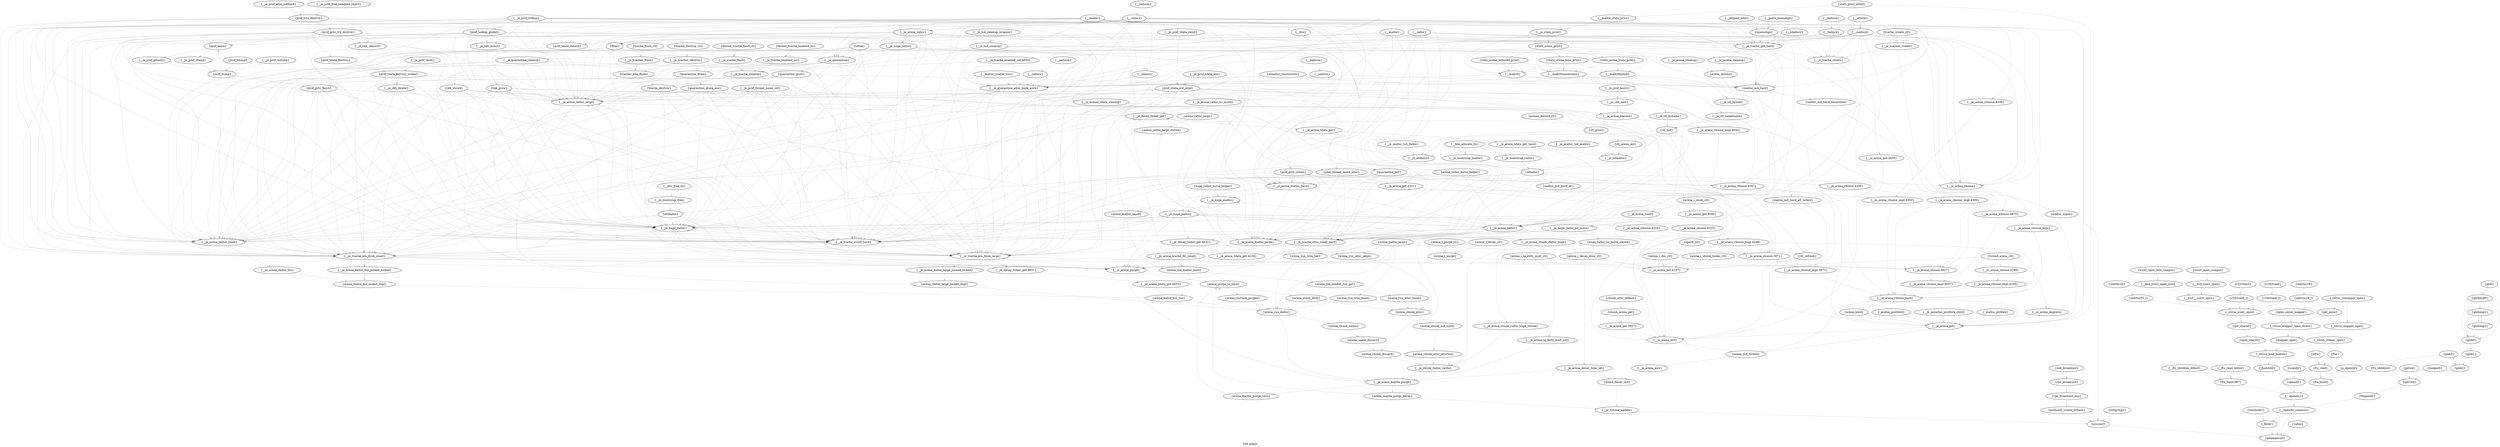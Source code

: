 digraph "Call graph" {
	label="Call graph";
	"Node0x807e65600" [label="{quarantine_drain}"];
	"Node0x807e65600" -> "Node0x807e656c0" [color="#00000033"];

	"Node0x807e4b7c0" [label="{ctl_arena_init}"];
	"Node0x807e4b7c0" -> "Node0x80733da20" [color="#00000033"];

	"Node0x807e3eee0" [label="{arena_decay_init}"];
	"Node0x807e3eee0" -> "Node0x807e3d860" [color="#00000033"];

	"Node0x807e43b80" [label="{chunk_arena_get}"];
	"Node0x807e43b80" -> "Node0x807e490c0" [color="#00000033"];

	"Node0x8056cae80" [label="{malloc_ncpus}"];
	"Node0x8056cae80" -> "Node0x80813d7e0" [color="#00000033"];

	"Node0x80733d660" [label="{__malloc_stats_print}"];
	"Node0x80733d660" -> "Node0x80733d9c0" [color="#00000033"];

	"Node0x80733f160" [label="{__free}"];
	"Node0x80733f160" -> "Node0x80733ed40" [color="#00000033"];
	"Node0x80733f160" -> "Node0x80733f040" [color="#00000033"];

	"Node0x807e65ea0" [label="{__je_arena_choose.4627}"];
	"Node0x807e65ea0" -> "Node0x807e660e0" [color="#00000033"];

	"Node0x80733e260" [label="{arena_bind}"];
	"Node0x80733e260" -> "Node0x80733d5a0" [color="#00000033"];

	"Node0x805620660" [label="{c32rtomb}"];
	"Node0x805620660" -> "Node0x805620540" [color="#00000033"];

	"Node0x803d2d600" [label="{fts_children}"];
	"Node0x803d2d600" -> "Node0x803d2d300" [color="#00000033"];

	"Node0x80814c240" [label="{__fts_children_44bsd}"];
	"Node0x80814c240" -> "Node0x80814c060" [color="#00000033"];

	"Node0x80733f0a0" [label="{__je_quarantine}"];
	"Node0x80733f0a0" -> "Node0x80733e6e0" [color="#00000033"];
	"Node0x80733f0a0" -> "Node0x80733e740" [color="#00000033"];
	"Node0x80733f0a0" -> "Node0x807e65660" [color="#00000033"];
	"Node0x80733f0a0" -> "Node0x807e65600" [color="#00000033"];
	"Node0x80733f0a0" -> "Node0x80733e5c0" [color="#00000033"];
	"Node0x80733f0a0" -> "Node0x80733e560" [color="#00000033"];
	"Node0x80733f0a0" -> "Node0x80733dd20" [color="#00000033"];
	"Node0x80733f0a0" -> "Node0x80733e680" [color="#00000033"];

	"Node0x807e4b100" [label="{__je_ckh_remove}"];
	"Node0x807e4b100" -> "Node0x807e4b1c0" [color="#00000033"];

	"Node0x808144100" [label="{__je_bootstrap_malloc}"];
	"Node0x808144100" -> "Node0x80733da80" [color="#00000033"];

	"Node0x80733f1c0" [label="{__mallocx}"];
	"Node0x80733f1c0" -> "Node0x80733ed40" [color="#00000033"];
	"Node0x80733f1c0" -> "Node0x80733f220" [color="#00000033"];
	"Node0x80733f1c0" -> "Node0x8056ca5e0" [color="#00000033"];
	"Node0x80733f1c0" -> "Node0x80733dd20" [color="#00000033"];
	"Node0x80733f1c0" -> "Node0x80733dd80" [color="#00000033"];
	"Node0x80733f1c0" -> "Node0x80733dc00" [color="#00000033"];
	"Node0x80733f1c0" -> "Node0x8056ca580" [color="#00000033"];
	"Node0x80733f1c0" -> "Node0x80733dde0" [color="#00000033"];
	"Node0x80733f1c0" -> "Node0x80733dba0" [color="#00000033"];
	"Node0x80733f1c0" -> "Node0x80733d5a0" [color="#00000033"];
	"Node0x80733f1c0" -> "Node0x80733eec0" [color="#00000033"];

	"Node0x80733da20" [label="{__je_a0malloc}"];
	"Node0x80733da20" -> "Node0x80733da80" [color="#00000033"];

	"Node0x8044cc540" [label="{__bsd___iconv_open}"];
	"Node0x8044cc540" -> "Node0x8044c3960" [color="#00000033"];

	"Node0x807e41480" [label="{arena_dalloc_bin_run}"];
	"Node0x807e41480" -> "Node0x807e3e100" [color="#00000033"];

	"Node0x807e41c60" [label="{__je_huge_malloc}"];
	"Node0x807e41c60" -> "Node0x807e41de0" [color="#00000033"];

	"Node0x807e41000" [label="{__je_arena_purge}"];
	"Node0x807e41000" -> "Node0x807e3d7a0" [color="#00000033"];
	"Node0x807e41000" -> "Node0x807e3d680" [color="#00000033"];

	"Node0x8044c0aa0" [label="{_citrus_mapper_open}"];
	"Node0x8044c0aa0" -> "Node0x8044c4740" [color="#00000033"];

	"Node0x807e3d7a0" [label="{arena_purge_to_limit}"];
	"Node0x807e3d7a0" -> "Node0x807e3daa0" [color="#00000033"];
	"Node0x807e3d7a0" -> "Node0x807e3d9e0" [color="#00000033"];

	"Node0x807e412a0" [label="{__je_decay_ticker_get}"];
	"Node0x807e412a0" -> "Node0x807e41540" [color="#00000033"];

	"Node0x807e5fb00" [label="{__je_prof_lookup}"];
	"Node0x807e5fb00" -> "Node0x807e5e060" [color="#00000033"];
	"Node0x807e5fb00" -> "Node0x80733e560" [color="#00000033"];
	"Node0x807e5fb00" -> "Node0x80733dc00" [color="#00000033"];
	"Node0x807e5fb00" -> "Node0x80733dd20" [color="#00000033"];
	"Node0x807e5fb00" -> "Node0x807e4aec0" [color="#00000033"];
	"Node0x807e5fb00" -> "Node0x80733dd80" [color="#00000033"];
	"Node0x807e5fb00" -> "Node0x807e5fbc0" [color="#00000033"];
	"Node0x807e5fb00" -> "Node0x80733e740" [color="#00000033"];
	"Node0x807e5fb00" -> "Node0x807e5fc20" [color="#00000033"];
	"Node0x807e5fb00" -> "Node0x807e5fb60" [color="#00000033"];
	"Node0x807e5fb00" -> "Node0x80733e5c0" [color="#00000033"];
	"Node0x807e5fb00" -> "Node0x80733e680" [color="#00000033"];
	"Node0x807e5fb00" -> "Node0x80733dde0" [color="#00000033"];
	"Node0x807e5fb00" -> "Node0x80733e6e0" [color="#00000033"];

	"Node0x80733f700" [label="{__mallctlbymib}"];
	"Node0x80733f700" -> "Node0x80733f760" [color="#00000033"];
	"Node0x80733f700" -> "Node0x8056ca580" [color="#00000033"];
	"Node0x80733f700" -> "Node0x8056ca5e0" [color="#00000033"];

	"Node0x808142000" [label="{rewinddir}"];
	"Node0x808142000" -> "Node0x80813e200" [color="#00000033"];

	"Node0x807e60e20" [label="{__je_prof_boot2}"];
	"Node0x807e60e20" -> "Node0x807e4a800" [color="#00000033"];

	"Node0x8056ca520" [label="{jemalloc_constructor}"];
	"Node0x8056ca520" -> "Node0x8056ca580" [color="#00000033"];
	"Node0x8056ca520" -> "Node0x8056ca5e0" [color="#00000033"];

	"Node0x807348f40" [label="{globexp1}"];
	"Node0x807348f40" -> "Node0x807348e80" [color="#00000033"];
	"Node0x807348f40" -> "Node0x80813d6c0" [color="#00000033"];

	"Node0x807e3df20" [label="{arena_chunk_alloc}"];
	"Node0x807e3df20" -> "Node0x807e3e7c0" [color="#00000033"];

	"Node0x8044ccd80" [label="{iconv_open_into_compat}"];
	"Node0x8044ccd80" -> "Node0x8044cc660" [color="#00000033"];

	"Node0x80813d0c0" [label="{glob1}"];
	"Node0x80813d0c0" -> "Node0x80813d1e0" [color="#00000033"];

	"Node0x805620480" [label="{c16rtomb}"];
	"Node0x805620480" -> "Node0x805620360" [color="#00000033"];

	"Node0x80813dd20" [label="{nftw}"];
	"Node0x80813dd20" -> "Node0x803d2d240" [color="#00000033"];

	"Node0x8044c3d20" [label="{_citrus_load_module}"];
	"Node0x8044c3d20" -> "Node0x8044c4fe0" [color="#00000033"];

	"Node0x803d2d300" [label="{fts_build}"];
	"Node0x803d2d300" -> "Node0x803d2d3c0" [color="#00000033"];

	"Node0x807e53c20" [label="{arena_i_dss_ctl}"];
	"Node0x807e53c20" -> "Node0x807e53bc0" [color="#00000033"];

	"Node0x807e5e060" [label="{prof_gctx_try_destroy}"];
	"Node0x807e5e060" -> "Node0x80733e6e0" [color="#00000033"];
	"Node0x807e5e060" -> "Node0x80733e740" [color="#00000033"];
	"Node0x807e5e060" -> "Node0x80733e560" [color="#00000033"];
	"Node0x807e5e060" -> "Node0x80733e680" [color="#00000033"];
	"Node0x807e5e060" -> "Node0x80733dd20" [color="#00000033"];
	"Node0x807e5e060" -> "Node0x807e5e540" [color="#00000033"];
	"Node0x807e5e060" -> "Node0x80733e5c0" [color="#00000033"];
	"Node0x807e5e060" -> "Node0x807e4b100" [color="#00000033"];

	"Node0x80733e560" [label="{__je_tcache_bin_flush_small}"];
	"Node0x80733e560" -> "Node0x807e66020" [color="#00000033"];
	"Node0x80733e560" -> "Node0x807e41fc0" [color="#00000033"];
	"Node0x80733e560" -> "Node0x807e41000" [color="#00000033"];
	"Node0x80733e560" -> "Node0x807e65ea0" [color="#00000033"];

	"Node0x808144040" [label="{__libc_allocate_tls}"];
	"Node0x808144040" -> "Node0x808144100" [color="#00000033"];
	"Node0x808144040" -> "Node0x8081440a0" [color="#00000033"];

	"Node0x807e65c60" [label="{stats_arena_print}"];
	"Node0x807e65c60" -> "Node0x807e65de0" [color="#00000033"];
	"Node0x807e65c60" -> "Node0x807e65d20" [color="#00000033"];
	"Node0x807e65c60" -> "Node0x80733f700" [color="#00000033"];
	"Node0x807e65c60" -> "Node0x80733f640" [color="#00000033"];
	"Node0x807e65c60" -> "Node0x80733f580" [color="#00000033"];
	"Node0x807e65c60" -> "Node0x807e65d80" [color="#00000033"];

	"Node0x80813d6c0" [label="{globexp2}"];
	"Node0x80813d6c0" -> "Node0x807348e80" [color="#00000033"];
	"Node0x80813d6c0" -> "Node0x807348f40" [color="#00000033"];

	"Node0x80733e8c0" [label="{__je_arena_tdata_get_hard}"];
	"Node0x80733e8c0" -> "Node0x80733e3e0" [color="#00000033"];
	"Node0x80733e8c0" -> "Node0x80733da20" [color="#00000033"];

	"Node0x80733f7c0" [label="{__malloc_usable_size}"];
	"Node0x80733f7c0" -> "Node0x8056ca5e0" [color="#00000033"];

	"Node0x807e3d860" [label="{__je_nstime_update}"];
	"Node0x807e3d860" -> "Node0x80813d7e0" [color="#00000033"];

	"Node0x807e66ec0" [label="{__je_tsd_cleanup_wrapper}"];
	"Node0x807e66ec0" -> "Node0x807e66da0" [color="#00000033"];

	"Node0x807e4aec0" [label="{__je_ckh_insert}"];
	"Node0x807e4aec0" -> "Node0x807e4af80" [color="#00000033"];

	"Node0x80733dde0" [label="{__je_arena_malloc_hard}"];
	"Node0x80733dde0" -> "Node0x807e41ba0" [color="#00000033"];
	"Node0x80733dde0" -> "Node0x80733dd80" [color="#00000033"];
	"Node0x80733dde0" -> "Node0x807e41c60" [color="#00000033"];
	"Node0x80733dde0" -> "Node0x807e41c00" [color="#00000033"];

	"Node0x807e4ba00" [label="{epoch_ctl}"];
	"Node0x807e4ba00" -> "Node0x807e4b820" [color="#00000033"];

	"Node0x807e65540" [label="{__je_arena_choose_impl.4399}"];
	"Node0x807e65540" -> "Node0x80733e1a0" [color="#00000033"];

	"Node0x807e3d740" [label="{arena_maybe_purge_decay}"];
	"Node0x807e3d740" -> "Node0x807e3d860" [color="#00000033"];
	"Node0x807e3d740" -> "Node0x807e3d7a0" [color="#00000033"];

	"Node0x807e5e540" [label="{prof_leave}"];
	"Node0x807e5e540" -> "Node0x807e5e960" [color="#00000033"];
	"Node0x807e5e540" -> "Node0x807e5e900" [color="#00000033"];

	"Node0x80813d1e0" [label="{glob2}"];
	"Node0x80813d1e0" -> "Node0x80813d3c0" [color="#00000033"];

	"Node0x807e3e9a0" [label="{arena_chunk_alloc_internal}"];
	"Node0x807e3e9a0" -> "Node0x807e3d1a0" [color="#00000033"];

	"Node0x807e53d40" [label="{arena_i_chunk_hooks_ctl}"];
	"Node0x807e53d40" -> "Node0x807e53bc0" [color="#00000033"];

	"Node0x80733f460" [label="{__sdallocx}"];
	"Node0x80733f460" -> "Node0x80733ed40" [color="#00000033"];
	"Node0x80733f460" -> "Node0x80733f4c0" [color="#00000033"];
	"Node0x80733f460" -> "Node0x80733f220" [color="#00000033"];
	"Node0x80733f460" -> "Node0x80733dba0" [color="#00000033"];

	"Node0x807e3e580" [label="{arena_spare_discard}"];
	"Node0x807e3e580" -> "Node0x807e3e640" [color="#00000033"];

	"Node0x805697580" [label="{authunix_create_default}"];
	"Node0x805697580" -> "Node0x80813d7e0" [color="#00000033"];

	"Node0x807348d60" [label="{glob}"];
	"Node0x807348d60" -> "Node0x807348e80" [color="#00000033"];
	"Node0x807348d60" -> "Node0x807348e20" [color="#00000033"];

	"Node0x808142060" [label="{scandir}"];
	"Node0x808142060" -> "Node0x80813d600" [color="#00000033"];

	"Node0x80733e440" [label="{a0idalloc}"];
	"Node0x80733e440" -> "Node0x80733e740" [color="#00000033"];
	"Node0x80733e440" -> "Node0x80733e6e0" [color="#00000033"];
	"Node0x80733e440" -> "Node0x80733e5c0" [color="#00000033"];
	"Node0x80733e440" -> "Node0x80733e560" [color="#00000033"];
	"Node0x80733e440" -> "Node0x80733e680" [color="#00000033"];
	"Node0x80733e440" -> "Node0x80733dd20" [color="#00000033"];

	"Node0x807e668c0" [label="{tcache_destroy}"];
	"Node0x807e668c0" -> "Node0x80733e6e0" [color="#00000033"];
	"Node0x807e668c0" -> "Node0x80733e740" [color="#00000033"];
	"Node0x807e668c0" -> "Node0x80733e5c0" [color="#00000033"];
	"Node0x807e668c0" -> "Node0x80733e560" [color="#00000033"];
	"Node0x807e668c0" -> "Node0x80733e680" [color="#00000033"];
	"Node0x807e668c0" -> "Node0x80733dd20" [color="#00000033"];
	"Node0x807e668c0" -> "Node0x807e65ea0" [color="#00000033"];

	"Node0x807e53b60" [label="{arena_i_reset_ctl}"];
	"Node0x807e53b60" -> "Node0x807e53bc0" [color="#00000033"];
	"Node0x807e53b60" -> "Node0x807e41060" [color="#00000033"];

	"Node0x80733eaa0" [label="{__je_iarena_cleanup}"];
	"Node0x80733eaa0" -> "Node0x80733eb00" [color="#00000033"];

	"Node0x803d2d780" [label="{ftw}"];
	"Node0x803d2d780" -> "Node0x803d2d240" [color="#00000033"];

	"Node0x807e53ec0" [label="{__je_tcaches_create}"];
	"Node0x807e53ec0" -> "Node0x80733f220" [color="#00000033"];
	"Node0x807e53ec0" -> "Node0x807e66b00" [color="#00000033"];

	"Node0x8044c3960" [label="{_citrus_iconv_open}"];
	"Node0x8044c3960" -> "Node0x8044c3a80" [color="#00000033"];

	"Node0x80733e680" [label="{__je_tcache_bin_flush_large}"];
	"Node0x80733e680" -> "Node0x807e66020" [color="#00000033"];
	"Node0x80733e680" -> "Node0x807e422c0" [color="#00000033"];
	"Node0x80733e680" -> "Node0x807e41000" [color="#00000033"];
	"Node0x80733e680" -> "Node0x807e65ea0" [color="#00000033"];

	"Node0x807e3e7c0" [label="{arena_chunk_init_hard}"];
	"Node0x807e3e7c0" -> "Node0x807e3e9a0" [color="#00000033"];

	"Node0x807e42020" [label="{arena_dalloc_bin_locked_impl}"];
	"Node0x807e42020" -> "Node0x807e41480" [color="#00000033"];

	"Node0x80733ece0" [label="{__malloc}"];
	"Node0x80733ece0" -> "Node0x80733ed40" [color="#00000033"];
	"Node0x80733ece0" -> "Node0x8056ca5e0" [color="#00000033"];
	"Node0x80733ece0" -> "Node0x80733dd20" [color="#00000033"];
	"Node0x80733ece0" -> "Node0x80733dd80" [color="#00000033"];
	"Node0x80733ece0" -> "Node0x80733dc00" [color="#00000033"];
	"Node0x80733ece0" -> "Node0x8056ca580" [color="#00000033"];
	"Node0x80733ece0" -> "Node0x80733dde0" [color="#00000033"];
	"Node0x80733ece0" -> "Node0x80733dba0" [color="#00000033"];

	"Node0x807e66500" [label="{__je_tcache_enabled_set.4650}"];
	"Node0x807e66500" -> "Node0x807e58540" [color="#00000033"];

	"Node0x80814c060" [label="{fts_build.667}"];
	"Node0x80814c060" -> "Node0x803d2d3c0" [color="#00000033"];

	"Node0x807e41cc0" [label="{__je_arena_choose_impl.3872}"];
	"Node0x807e41cc0" -> "Node0x80733e1a0" [color="#00000033"];

	"Node0x80733d780" [label="{__je_arena_new}"];
	"Node0x80733d780" -> "Node0x807e3eee0" [color="#00000033"];

	"Node0x807e3d680" [label="{__je_arena_maybe_purge}"];
	"Node0x807e3d680" -> "Node0x807e3d6e0" [color="#00000033"];
	"Node0x807e3d680" -> "Node0x807e3d740" [color="#00000033"];

	"Node0x803d2d240" [label="{fts_read}"];
	"Node0x803d2d240" -> "Node0x803d2d300" [color="#00000033"];

	"Node0x80733f640" [label="{__mallctlnametomib}"];
	"Node0x80733f640" -> "Node0x80733f6a0" [color="#00000033"];
	"Node0x80733f640" -> "Node0x8056ca580" [color="#00000033"];
	"Node0x80733f640" -> "Node0x8056ca5e0" [color="#00000033"];

	"Node0x807e41c00" [label="{arena_malloc_small}"];
	"Node0x807e41c00" -> "Node0x807e41000" [color="#00000033"];
	"Node0x807e41c00" -> "Node0x807e412a0" [color="#00000033"];
	"Node0x807e41c00" -> "Node0x807e41240" [color="#00000033"];

	"Node0x807e41180" [label="{__je_arena_tcache_fill_small}"];
	"Node0x807e41180" -> "Node0x807e41000" [color="#00000033"];
	"Node0x807e41180" -> "Node0x807e412a0" [color="#00000033"];
	"Node0x807e41180" -> "Node0x807e41240" [color="#00000033"];

	"Node0x8056ca5e0" [label="{__je_quarantine_alloc_hook_work}"];
	"Node0x8056ca5e0" -> "Node0x80733e680" [color="#00000033"];
	"Node0x8056ca5e0" -> "Node0x80733e6e0" [color="#00000033"];
	"Node0x8056ca5e0" -> "Node0x80733e5c0" [color="#00000033"];
	"Node0x8056ca5e0" -> "Node0x80733e560" [color="#00000033"];
	"Node0x8056ca5e0" -> "Node0x80733e740" [color="#00000033"];
	"Node0x8056ca5e0" -> "Node0x807e60fa0" [color="#00000033"];
	"Node0x8056ca5e0" -> "Node0x80733dd20" [color="#00000033"];

	"Node0x808143f80" [label="{__libc_free_tls}"];
	"Node0x808143f80" -> "Node0x808143fe0" [color="#00000033"];

	"Node0x807e53e60" [label="{tcache_create_ctl}"];
	"Node0x807e53e60" -> "Node0x807e53ec0" [color="#00000033"];

	"Node0x807e58540" [label="{__je_tcache_cleanup}"];
	"Node0x807e58540" -> "Node0x807e668c0" [color="#00000033"];

	"Node0x80733dd80" [label="{__je_arena_malloc_large}"];
	"Node0x80733dd80" -> "Node0x807e41000" [color="#00000033"];
	"Node0x80733dd80" -> "Node0x807e412a0" [color="#00000033"];
	"Node0x80733dd80" -> "Node0x807e41ae0" [color="#00000033"];

	"Node0x807e60a00" [label="{__je_prof_thread_name_set}"];
	"Node0x807e60a00" -> "Node0x80733e6e0" [color="#00000033"];
	"Node0x807e60a00" -> "Node0x80733e740" [color="#00000033"];
	"Node0x807e60a00" -> "Node0x80733e5c0" [color="#00000033"];
	"Node0x807e60a00" -> "Node0x80733e560" [color="#00000033"];
	"Node0x807e60a00" -> "Node0x80733e680" [color="#00000033"];
	"Node0x807e60a00" -> "Node0x80733dd20" [color="#00000033"];
	"Node0x807e60a00" -> "Node0x807e60640" [color="#00000033"];

	"Node0x807e53620" [label="{arenas_extend_ctl}"];
	"Node0x807e53620" -> "Node0x807e53680" [color="#00000033"];

	"Node0x80733f400" [label="{__dallocx}"];
	"Node0x80733f400" -> "Node0x80733ed40" [color="#00000033"];
	"Node0x80733f400" -> "Node0x80733f040" [color="#00000033"];
	"Node0x80733f400" -> "Node0x80733f220" [color="#00000033"];
	"Node0x80733f400" -> "Node0x80733dba0" [color="#00000033"];

	"Node0x80813d480" [label="{g_opendir}"];
	"Node0x80813d480" -> "Node0x80813d600" [color="#00000033"];

	"Node0x807e5e960" [label="{__je_prof_gdump}"];
	"Node0x807e5e960" -> "Node0x807e5ea20" [color="#00000033"];

	"Node0x805620360" [label="{c16rtomb_l}"];
	"Node0x805620360" -> "Node0x8044c3960" [color="#00000033"];

	"Node0x80733f3a0" [label="{__sallocx}"];
	"Node0x80733f3a0" -> "Node0x8056ca5e0" [color="#00000033"];

	"Node0x807e3e640" [label="{arena_chunk_discard}"];
	"Node0x807e3e640" -> "Node0x807e3d1a0" [color="#00000033"];

	"Node0x8044c3c00" [label="{open_shared}"];
	"Node0x8044c3c00" -> "Node0x8044c3d20" [color="#00000033"];

	"Node0x807e5ad60" [label="{prof_tctx_destroy}"];
	"Node0x807e5ad60" -> "Node0x807e5e060" [color="#00000033"];
	"Node0x807e5ad60" -> "Node0x80733e560" [color="#00000033"];
	"Node0x807e5ad60" -> "Node0x80733dd20" [color="#00000033"];
	"Node0x807e5ad60" -> "Node0x80733e6e0" [color="#00000033"];
	"Node0x807e5ad60" -> "Node0x80733e740" [color="#00000033"];
	"Node0x807e5ad60" -> "Node0x807e5e120" [color="#00000033"];
	"Node0x807e5ad60" -> "Node0x80733e5c0" [color="#00000033"];
	"Node0x807e5ad60" -> "Node0x80733e680" [color="#00000033"];
	"Node0x807e5ad60" -> "Node0x807e4b100" [color="#00000033"];

	"Node0x80733eb60" [label="{__je_arena_cleanup}"];
	"Node0x80733eb60" -> "Node0x80733eb00" [color="#00000033"];

	"Node0x807e5fda0" [label="{__je_arena_choose_impl.4350}"];
	"Node0x807e5fda0" -> "Node0x80733e1a0" [color="#00000033"];

	"Node0x807e41ea0" [label="{arena_run_trim_tail}"];
	"Node0x807e41ea0" -> "Node0x807e3e100" [color="#00000033"];

	"Node0x80733f940" [label="{__dallocm}"];
	"Node0x80733f940" -> "Node0x80733f400" [color="#00000033"];

	"Node0x80813d780" [label="{initgroups}"];
	"Node0x80813d780" -> "Node0x80813d7e0" [color="#00000033"];

	"Node0x808143fe0" [label="{__je_bootstrap_free}"];
	"Node0x808143fe0" -> "Node0x80733e440" [color="#00000033"];

	"Node0x807e66c20" [label="{__je_malloc_tsd_dalloc}"];
	"Node0x807e66c20" -> "Node0x80733e3e0" [color="#00000033"];

	"Node0x80733f580" [label="{__mallctl}"];
	"Node0x80733f580" -> "Node0x80733f5e0" [color="#00000033"];
	"Node0x80733f580" -> "Node0x8056ca580" [color="#00000033"];
	"Node0x80733f580" -> "Node0x8056ca5e0" [color="#00000033"];

	"Node0x80733ee60" [label="{imemalign}"];
	"Node0x80733ee60" -> "Node0x80733ed40" [color="#00000033"];
	"Node0x80733ee60" -> "Node0x8056ca580" [color="#00000033"];
	"Node0x80733ee60" -> "Node0x8056ca5e0" [color="#00000033"];
	"Node0x80733ee60" -> "Node0x80733eec0" [color="#00000033"];

	"Node0x807e584e0" [label="{__je_tcache_flush}"];
	"Node0x807e584e0" -> "Node0x807e58540" [color="#00000033"];

	"Node0x807e59740" [label="{__je_arena_choose.4223}"];
	"Node0x807e59740" -> "Node0x807e59b60" [color="#00000033"];

	"Node0x807e4b820" [label="{ctl_refresh}"];
	"Node0x807e4b820" -> "Node0x807e53bc0" [color="#00000033"];

	"Node0x80733dba0" [label="{__je_arena_choose}"];
	"Node0x80733dba0" -> "Node0x80733e080" [color="#00000033"];

	"Node0x80733e6e0" [label="{__je_arena_dalloc_large}"];
	"Node0x80733e6e0" -> "Node0x807e42320" [color="#00000033"];
	"Node0x80733e6e0" -> "Node0x807e41000" [color="#00000033"];
	"Node0x80733e6e0" -> "Node0x807e412a0" [color="#00000033"];

	"Node0x807e41060" [label="{__je_arena_reset}"];
	"Node0x807e41060" -> "Node0x80733e740" [color="#00000033"];
	"Node0x807e41060" -> "Node0x807e3e640" [color="#00000033"];

	"Node0x807e53c80" [label="{arena_i_lg_dirty_mult_ctl}"];
	"Node0x807e53c80" -> "Node0x807e53bc0" [color="#00000033"];
	"Node0x807e53c80" -> "Node0x807e3d5c0" [color="#00000033"];

	"Node0x80733f100" [label="{__je_arena_ralloc}"];
	"Node0x80733f100" -> "Node0x80733e6e0" [color="#00000033"];
	"Node0x80733f100" -> "Node0x80733e740" [color="#00000033"];
	"Node0x80733f100" -> "Node0x80733f340" [color="#00000033"];
	"Node0x80733f100" -> "Node0x80733f0a0" [color="#00000033"];
	"Node0x80733f100" -> "Node0x80733dd20" [color="#00000033"];
	"Node0x80733f100" -> "Node0x80733e5c0" [color="#00000033"];
	"Node0x80733f100" -> "Node0x807e425c0" [color="#00000033"];
	"Node0x80733f100" -> "Node0x807e42560" [color="#00000033"];
	"Node0x80733f100" -> "Node0x80733e680" [color="#00000033"];
	"Node0x80733f100" -> "Node0x80733e560" [color="#00000033"];

	"Node0x807e660e0" [label="{__je_arena_choose_impl.4637}"];
	"Node0x807e660e0" -> "Node0x80733e1a0" [color="#00000033"];

	"Node0x807e42260" [label="{__je_arena_dalloc_bin}"];
	"Node0x807e42260" -> "Node0x807e42020" [color="#00000033"];

	"Node0x80813d7e0" [label="{sysconf}"];
	"Node0x80813d7e0" -> "Node0x807346600" [color="#00000033"];

	"Node0x8044ccd20" [label="{iconv_open_compat}"];
	"Node0x8044ccd20" -> "Node0x8044cc4e0" [color="#00000033"];

	"Node0x80733e080" [label="{__je_arena_choose_impl}"];
	"Node0x80733e080" -> "Node0x80733e1a0" [color="#00000033"];

	"Node0x807e53b00" [label="{arena_i_decay_ctl}"];
	"Node0x807e53b00" -> "Node0x807e53aa0" [color="#00000033"];

	"Node0x807e66da0" [label="{__je_tsd_cleanup}"];
	"Node0x807e66da0" -> "Node0x80733eb60" [color="#00000033"];
	"Node0x807e66da0" -> "Node0x80733ebc0" [color="#00000033"];
	"Node0x807e66da0" -> "Node0x807e65720" [color="#00000033"];
	"Node0x807e66da0" -> "Node0x807e58540" [color="#00000033"];
	"Node0x807e66da0" -> "Node0x80733eaa0" [color="#00000033"];

	"Node0x80733da80" [label="{a0ialloc}"];
	"Node0x80733da80" -> "Node0x80733dae0" [color="#00000033"];
	"Node0x80733da80" -> "Node0x80733dde0" [color="#00000033"];
	"Node0x80733da80" -> "Node0x80733dd20" [color="#00000033"];
	"Node0x80733da80" -> "Node0x80733dc00" [color="#00000033"];
	"Node0x80733da80" -> "Node0x80733d5a0" [color="#00000033"];
	"Node0x80733da80" -> "Node0x80733dba0" [color="#00000033"];
	"Node0x80733da80" -> "Node0x80733dd80" [color="#00000033"];

	"Node0x807e422c0" [label="{__je_arena_dalloc_large_junked_locked}"];
	"Node0x807e422c0" -> "Node0x807e42320" [color="#00000033"];

	"Node0x80733f8e0" [label="{__sallocm}"];
	"Node0x80733f8e0" -> "Node0x80733f3a0" [color="#00000033"];

	"Node0x807e656c0" [label="{quarantine_drain_one}"];
	"Node0x807e656c0" -> "Node0x80733e6e0" [color="#00000033"];
	"Node0x807e656c0" -> "Node0x80733e740" [color="#00000033"];
	"Node0x807e656c0" -> "Node0x80733e5c0" [color="#00000033"];
	"Node0x807e656c0" -> "Node0x80733e560" [color="#00000033"];
	"Node0x807e656c0" -> "Node0x80733dd20" [color="#00000033"];
	"Node0x807e656c0" -> "Node0x80733e680" [color="#00000033"];

	"Node0x807e490c0" [label="{__je_arena_get.3957}"];
	"Node0x807e490c0" -> "Node0x8056cae20" [color="#00000033"];

	"Node0x8056cae20" [label="{__je_arena_init}"];
	"Node0x8056cae20" -> "Node0x80733d6c0" [color="#00000033"];

	"Node0x807e41e40" [label="{arena_run_trim_head}"];
	"Node0x807e41e40" -> "Node0x807e3e100" [color="#00000033"];

	"Node0x807e606a0" [label="{prof_tdata_detach}"];
	"Node0x807e606a0" -> "Node0x807e5e120" [color="#00000033"];

	"Node0x807e66020" [label="{__je_decay_ticker_get.4631}"];
	"Node0x807e66020" -> "Node0x807e66260" [color="#00000033"];

	"Node0x807e53a40" [label="{arena_i_purge_ctl}"];
	"Node0x807e53a40" -> "Node0x807e53aa0" [color="#00000033"];

	"Node0x80733eb00" [label="{arena_unbind}"];
	"Node0x80733eb00" -> "Node0x80733d5a0" [color="#00000033"];

	"Node0x80733ee00" [label="{__posix_memalign}"];
	"Node0x80733ee00" -> "Node0x80733ee60" [color="#00000033"];

	"Node0x807e4b640" [label="{ctl_init}"];
	"Node0x807e4b640" -> "Node0x807e4b7c0" [color="#00000033"];
	"Node0x807e4b640" -> "Node0x80733e3e0" [color="#00000033"];
	"Node0x807e4b640" -> "Node0x807e4b820" [color="#00000033"];
	"Node0x807e4b640" -> "Node0x80733da20" [color="#00000033"];

	"Node0x807e58000" [label="{thread_arena_ctl}"];
	"Node0x807e58000" -> "Node0x807e58060" [color="#00000033"];
	"Node0x807e58000" -> "Node0x80733e800" [color="#00000033"];
	"Node0x807e58000" -> "Node0x807e53bc0" [color="#00000033"];

	"Node0x807e3daa0" [label="{arena_unstash_purged}"];
	"Node0x807e3daa0" -> "Node0x807e3e100" [color="#00000033"];

	"Node0x807e3d0e0" [label="{__je_arena_chunk_dalloc_huge}"];
	"Node0x807e3d0e0" -> "Node0x807e3d1a0" [color="#00000033"];

	"Node0x803d2d3c0" [label="{__opendir2}"];
	"Node0x803d2d3c0" -> "Node0x80813e140" [color="#00000033"];

	"Node0x80733d9c0" [label="{__je_stats_print}"];
	"Node0x80733d9c0" -> "Node0x807e65c60" [color="#00000033"];
	"Node0x80733d9c0" -> "Node0x80733f580" [color="#00000033"];

	"Node0x807e58360" [label="{thread_tcache_enabled_ctl}"];
	"Node0x807e58360" -> "Node0x807e58420" [color="#00000033"];

	"Node0x805620540" [label="{c32rtomb_l}"];
	"Node0x805620540" -> "Node0x8044c3960" [color="#00000033"];

	"Node0x807e65d80" [label="{stats_arena_lruns_print}"];
	"Node0x807e65d80" -> "Node0x80733f700" [color="#00000033"];
	"Node0x807e65d80" -> "Node0x80733f640" [color="#00000033"];
	"Node0x807e65d80" -> "Node0x80733f580" [color="#00000033"];

	"Node0x807e42380" [label="{arena_ralloc_large}"];
	"Node0x807e42380" -> "Node0x807e42500" [color="#00000033"];

	"Node0x807e60700" [label="{__je_prof_reset}"];
	"Node0x807e60700" -> "Node0x807e5e5a0" [color="#00000033"];

	"Node0x807e58480" [label="{thread_tcache_flush_ctl}"];
	"Node0x807e58480" -> "Node0x807e584e0" [color="#00000033"];

	"Node0x807e4a920" [label="{__je_arena_ichoose}"];
	"Node0x807e4a920" -> "Node0x807e4aaa0" [color="#00000033"];

	"Node0x8056a6500" [label="{clnt_broadcast}"];
	"Node0x8056a6500" -> "Node0x805697ee0" [color="#00000033"];

	"Node0x807e3d9e0" [label="{arena_stash_dirty}"];
	"Node0x807e3d9e0" -> "Node0x807e3df20" [color="#00000033"];

	"Node0x807e66620" [label="{__je_arena_get.4655}"];
	"Node0x807e66620" -> "Node0x8056cae20" [color="#00000033"];

	"Node0x80733d5a0" [label="{__je_arena_get}"];
	"Node0x80733d5a0" -> "Node0x8056cae20" [color="#00000033"];

	"Node0x8044c0c80" [label="{_citrus_mapper_open_direct}"];
	"Node0x8044c0c80" -> "Node0x8044c4740" [color="#00000033"];

	"Node0x807e54040" [label="{__je_tcaches_destroy}"];
	"Node0x807e54040" -> "Node0x807e66b60" [color="#00000033"];

	"Node0x80733ed40" [label="{__je_tcache_get_hard}"];
	"Node0x80733ed40" -> "Node0x807e65ea0" [color="#00000033"];
	"Node0x80733ed40" -> "Node0x807e66500" [color="#00000033"];
	"Node0x80733ed40" -> "Node0x80733f220" [color="#00000033"];

	"Node0x807e5a400" [label="{huge_ralloc_no_move_shrink}"];
	"Node0x807e5a400" -> "Node0x807e3d2c0" [color="#00000033"];

	"Node0x805697ee0" [label="{rpc_broadcast}"];
	"Node0x805697ee0" -> "Node0x805697a00" [color="#00000033"];

	"Node0x807e53aa0" [label="{arena_i_purge}"];
	"Node0x807e53aa0" -> "Node0x807e53bc0" [color="#00000033"];
	"Node0x807e53aa0" -> "Node0x807e41000" [color="#00000033"];

	"Node0x80733fe80" [label="{_malloc_postfork}"];
	"Node0x80733fe80" -> "Node0x80733d5a0" [color="#00000033"];

	"Node0x807e65720" [label="{__je_quarantine_cleanup}"];
	"Node0x807e65720" -> "Node0x807e65600" [color="#00000033"];
	"Node0x807e65720" -> "Node0x80733e740" [color="#00000033"];
	"Node0x807e65720" -> "Node0x80733e6e0" [color="#00000033"];
	"Node0x807e65720" -> "Node0x80733e5c0" [color="#00000033"];
	"Node0x807e65720" -> "Node0x80733e560" [color="#00000033"];
	"Node0x807e65720" -> "Node0x80733dd20" [color="#00000033"];
	"Node0x807e65720" -> "Node0x80733e680" [color="#00000033"];

	"Node0x805620840" [label="{mbrtoc16}"];
	"Node0x805620840" -> "Node0x805620720" [color="#00000033"];

	"Node0x807e66b60" [label="{tcaches_elm_flush}"];
	"Node0x807e66b60" -> "Node0x807e668c0" [color="#00000033"];

	"Node0x807e53f80" [label="{__je_tcaches_flush}"];
	"Node0x807e53f80" -> "Node0x807e66b60" [color="#00000033"];

	"Node0x80733ef80" [label="{__calloc}"];
	"Node0x80733ef80" -> "Node0x80733ed40" [color="#00000033"];
	"Node0x80733ef80" -> "Node0x8056ca5e0" [color="#00000033"];
	"Node0x80733ef80" -> "Node0x80733dd20" [color="#00000033"];
	"Node0x80733ef80" -> "Node0x80733dd80" [color="#00000033"];
	"Node0x80733ef80" -> "Node0x80733dc00" [color="#00000033"];
	"Node0x80733ef80" -> "Node0x8056ca580" [color="#00000033"];
	"Node0x80733ef80" -> "Node0x80733dde0" [color="#00000033"];
	"Node0x80733ef80" -> "Node0x80733dba0" [color="#00000033"];

	"Node0x807e651e0" [label="{__je_arena_choose.4396}"];
	"Node0x807e651e0" -> "Node0x807e65540" [color="#00000033"];

	"Node0x807e41540" [label="{__je_arena_tdata_get}"];
	"Node0x807e41540" -> "Node0x80733e8c0" [color="#00000033"];

	"Node0x80733f280" [label="{__rallocx}"];
	"Node0x80733f280" -> "Node0x80733ed40" [color="#00000033"];
	"Node0x80733f280" -> "Node0x80733f100" [color="#00000033"];
	"Node0x80733f280" -> "Node0x80733e560" [color="#00000033"];
	"Node0x80733f280" -> "Node0x80733dd20" [color="#00000033"];
	"Node0x80733f280" -> "Node0x80733f220" [color="#00000033"];
	"Node0x80733f280" -> "Node0x8056ca5e0" [color="#00000033"];
	"Node0x80733f280" -> "Node0x80733e6e0" [color="#00000033"];
	"Node0x80733f280" -> "Node0x80733f0a0" [color="#00000033"];
	"Node0x80733f280" -> "Node0x80733e740" [color="#00000033"];
	"Node0x80733f280" -> "Node0x80733e5c0" [color="#00000033"];
	"Node0x80733f280" -> "Node0x80733e680" [color="#00000033"];
	"Node0x80733f280" -> "Node0x80733dba0" [color="#00000033"];
	"Node0x80733f280" -> "Node0x80733d5a0" [color="#00000033"];
	"Node0x80733f280" -> "Node0x80733eec0" [color="#00000033"];

	"Node0x80733f2e0" [label="{__xallocx}"];
	"Node0x80733f2e0" -> "Node0x80733f340" [color="#00000033"];
	"Node0x80733f2e0" -> "Node0x8056ca5e0" [color="#00000033"];

	"Node0x807e3d2c0" [label="{__je_arena_chunk_ralloc_huge_shrink}"];
	"Node0x807e3d2c0" -> "Node0x807e3d1a0" [color="#00000033"];

	"Node0x807e66bc0" [label="{__je_malloc_tsd_malloc}"];
	"Node0x807e66bc0" -> "Node0x80733da20" [color="#00000033"];

	"Node0x807e425c0" [label="{__je_huge_ralloc}"];
	"Node0x807e425c0" -> "Node0x80733e680" [color="#00000033"];
	"Node0x807e425c0" -> "Node0x80733e6e0" [color="#00000033"];
	"Node0x807e425c0" -> "Node0x80733e5c0" [color="#00000033"];
	"Node0x807e425c0" -> "Node0x80733e560" [color="#00000033"];
	"Node0x807e425c0" -> "Node0x80733e740" [color="#00000033"];
	"Node0x807e425c0" -> "Node0x80733f0a0" [color="#00000033"];
	"Node0x807e425c0" -> "Node0x807e5a520" [color="#00000033"];
	"Node0x807e425c0" -> "Node0x80733dd20" [color="#00000033"];
	"Node0x807e425c0" -> "Node0x807e423e0" [color="#00000033"];

	"Node0x80733f9a0" [label="{__nallocm}"];
	"Node0x80733f9a0" -> "Node0x80733f520" [color="#00000033"];

	"Node0x80733f5e0" [label="{__je_ctl_byname}"];
	"Node0x80733f5e0" -> "Node0x807e4b640" [color="#00000033"];

	"Node0x807348e20" [label="{globexp0}"];
	"Node0x807348e20" -> "Node0x807348e80" [color="#00000033"];
	"Node0x807348e20" -> "Node0x807348f40" [color="#00000033"];

	"Node0x807e3c180" [label="{__je_jemalloc_postfork_child}"];
	"Node0x807e3c180" -> "Node0x80733d5a0" [color="#00000033"];

	"Node0x807e4b1c0" [label="{ckh_shrink}"];
	"Node0x807e4b1c0" -> "Node0x80733e6e0" [color="#00000033"];
	"Node0x807e4b1c0" -> "Node0x80733e5c0" [color="#00000033"];
	"Node0x807e4b1c0" -> "Node0x80733e560" [color="#00000033"];
	"Node0x807e4b1c0" -> "Node0x80733e740" [color="#00000033"];
	"Node0x807e4b1c0" -> "Node0x80733e680" [color="#00000033"];
	"Node0x807e4b1c0" -> "Node0x807e4a920" [color="#00000033"];
	"Node0x807e4b1c0" -> "Node0x80733dd20" [color="#00000033"];
	"Node0x807e4b1c0" -> "Node0x80733eec0" [color="#00000033"];

	"Node0x807e58060" [label="{__je_arena_choose.4168}"];
	"Node0x807e58060" -> "Node0x807e585a0" [color="#00000033"];

	"Node0x8044c3a80" [label="{get_shared}"];
	"Node0x8044c3a80" -> "Node0x8044c3c00" [color="#00000033"];

	"Node0x807e60ee0" [label="{prof_fdump}"];
	"Node0x807e60ee0" -> "Node0x807e5ea20" [color="#00000033"];

	"Node0x807e41fc0" [label="{__je_arena_dalloc_bin_junked_locked}"];
	"Node0x807e41fc0" -> "Node0x807e42020" [color="#00000033"];

	"Node0x807e5fd40" [label="{prof_gctx_create}"];
	"Node0x807e5fd40" -> "Node0x807e5fe60" [color="#00000033"];
	"Node0x807e5fd40" -> "Node0x80733dd80" [color="#00000033"];
	"Node0x807e5fd40" -> "Node0x80733dc00" [color="#00000033"];
	"Node0x807e5fd40" -> "Node0x80733dde0" [color="#00000033"];
	"Node0x807e5fd40" -> "Node0x807e5fc20" [color="#00000033"];
	"Node0x807e5fd40" -> "Node0x80733dd20" [color="#00000033"];

	"Node0x807e59a40" [label="{__je_decay_ticker_get.4232}"];
	"Node0x807e59a40" -> "Node0x807e5a1c0" [color="#00000033"];

	"Node0x80733f820" [label="{__allocm}"];
	"Node0x80733f820" -> "Node0x80733f1c0" [color="#00000033"];

	"Node0x807e58420" [label="{__je_tcache_enabled_set}"];
	"Node0x807e58420" -> "Node0x807e58540" [color="#00000033"];

	"Node0x807e65d20" [label="{stats_arena_bins_print}"];
	"Node0x807e65d20" -> "Node0x80733f700" [color="#00000033"];
	"Node0x807e65d20" -> "Node0x80733f640" [color="#00000033"];
	"Node0x807e65d20" -> "Node0x80733f580" [color="#00000033"];

	"Node0x80733e5c0" [label="{__je_arena_dalloc_small}"];
	"Node0x80733e5c0" -> "Node0x807e42260" [color="#00000033"];
	"Node0x80733e5c0" -> "Node0x807e41000" [color="#00000033"];
	"Node0x80733e5c0" -> "Node0x807e412a0" [color="#00000033"];

	"Node0x805620a20" [label="{mbrtoc32}"];
	"Node0x805620a20" -> "Node0x805620900" [color="#00000033"];

	"Node0x807e42560" [label="{arena_ralloc_move_helper}"];
	"Node0x807e42560" -> "Node0x807e41ba0" [color="#00000033"];
	"Node0x807e42560" -> "Node0x80733dde0" [color="#00000033"];
	"Node0x807e42560" -> "Node0x80733dd80" [color="#00000033"];
	"Node0x807e42560" -> "Node0x80733dc00" [color="#00000033"];
	"Node0x807e42560" -> "Node0x80733dd20" [color="#00000033"];
	"Node0x807e42560" -> "Node0x80733eec0" [color="#00000033"];

	"Node0x807e41ae0" [label="{arena_run_alloc_large}"];
	"Node0x807e41ae0" -> "Node0x807e3df20" [color="#00000033"];

	"Node0x807e5fe60" [label="{__je_arena_get.4351}"];
	"Node0x807e5fe60" -> "Node0x8056cae20" [color="#00000033"];

	"Node0x807e41ba0" [label="{__je_arena_choose.3871}"];
	"Node0x807e41ba0" -> "Node0x807e41cc0" [color="#00000033"];

	"Node0x80733f4c0" [label="{isfree}"];
	"Node0x80733f4c0" -> "Node0x80733e6e0" [color="#00000033"];
	"Node0x80733f4c0" -> "Node0x80733e740" [color="#00000033"];
	"Node0x80733f4c0" -> "Node0x80733e5c0" [color="#00000033"];
	"Node0x80733f4c0" -> "Node0x80733e560" [color="#00000033"];
	"Node0x80733f4c0" -> "Node0x80733f0a0" [color="#00000033"];
	"Node0x80733f4c0" -> "Node0x80733dd20" [color="#00000033"];
	"Node0x80733f4c0" -> "Node0x80733e680" [color="#00000033"];

	"Node0x80813d600" [label="{opendir}"];
	"Node0x80813d600" -> "Node0x803d2d3c0" [color="#00000033"];

	"Node0x807e59b60" [label="{__je_arena_choose_impl.4249}"];
	"Node0x807e59b60" -> "Node0x80733e1a0" [color="#00000033"];

	"Node0x807e5ea20" [label="{prof_dump}"];
	"Node0x807e5ea20" -> "Node0x807e5e540" [color="#00000033"];
	"Node0x807e5ea20" -> "Node0x807e5ee40" [color="#00000033"];

	"Node0x80733dd20" [label="{__je_tcache_event_hard}"];
	"Node0x80733dd20" -> "Node0x80733e560" [color="#00000033"];
	"Node0x80733dd20" -> "Node0x80733e680" [color="#00000033"];

	"Node0x807e65de0" [label="{stats_arena_hchunks_print}"];
	"Node0x807e65de0" -> "Node0x80733f700" [color="#00000033"];
	"Node0x807e65de0" -> "Node0x80733f640" [color="#00000033"];
	"Node0x807e65de0" -> "Node0x80733f580" [color="#00000033"];

	"Node0x8044cc660" [label="{__bsd_iconv_open_into}"];
	"Node0x8044cc660" -> "Node0x8044cc540" [color="#00000033"];

	"Node0x807e5fbc0" [label="{__je_arena_ichoose.4346}"];
	"Node0x807e5fbc0" -> "Node0x807e5fda0" [color="#00000033"];

	"Node0x80733dc00" [label="{__je_tcache_alloc_small_hard}"];
	"Node0x80733dc00" -> "Node0x807e41180" [color="#00000033"];

	"Node0x8081440a0" [label="{__je_bootstrap_calloc}"];
	"Node0x8081440a0" -> "Node0x80733da80" [color="#00000033"];

	"Node0x80733fa00" [label="{_malloc_prefork}"];
	"Node0x80733fa00" -> "Node0x80733d5a0" [color="#00000033"];

	"Node0x807e605e0" [label="{__je_prof_tdata_reinit}"];
	"Node0x807e605e0" -> "Node0x807e606a0" [color="#00000033"];
	"Node0x807e605e0" -> "Node0x807e60220" [color="#00000033"];
	"Node0x807e605e0" -> "Node0x807e60640" [color="#00000033"];

	"Node0x807e53fe0" [label="{tcache_destroy_ctl}"];
	"Node0x807e53fe0" -> "Node0x807e54040" [color="#00000033"];

	"Node0x807e3d5c0" [label="{__je_arena_lg_dirty_mult_set}"];
	"Node0x807e3d5c0" -> "Node0x807e3d680" [color="#00000033"];

	"Node0x8056ca580" [label="{malloc_init_hard}"];
	"Node0x8056ca580" -> "Node0x8056ca820" [color="#00000033"];
	"Node0x8056ca580" -> "Node0x8056ca760" [color="#00000033"];

	"Node0x80733f520" [label="{__nallocx}"];
	"Node0x80733f520" -> "Node0x8056ca580" [color="#00000033"];
	"Node0x80733f520" -> "Node0x8056ca5e0" [color="#00000033"];

	"Node0x80733efe0" [label="{__realloc}"];
	"Node0x80733efe0" -> "Node0x80733ed40" [color="#00000033"];
	"Node0x80733efe0" -> "Node0x80733f100" [color="#00000033"];
	"Node0x80733efe0" -> "Node0x80733e560" [color="#00000033"];
	"Node0x80733efe0" -> "Node0x8056ca5e0" [color="#00000033"];
	"Node0x80733efe0" -> "Node0x80733dd20" [color="#00000033"];
	"Node0x80733efe0" -> "Node0x80733dd80" [color="#00000033"];
	"Node0x80733efe0" -> "Node0x80733dc00" [color="#00000033"];
	"Node0x80733efe0" -> "Node0x80733f0a0" [color="#00000033"];
	"Node0x80733efe0" -> "Node0x8056ca580" [color="#00000033"];
	"Node0x80733efe0" -> "Node0x80733e740" [color="#00000033"];
	"Node0x80733efe0" -> "Node0x80733f040" [color="#00000033"];
	"Node0x80733efe0" -> "Node0x80733e5c0" [color="#00000033"];
	"Node0x80733efe0" -> "Node0x80733e680" [color="#00000033"];
	"Node0x80733efe0" -> "Node0x80733dde0" [color="#00000033"];
	"Node0x80733efe0" -> "Node0x80733dba0" [color="#00000033"];
	"Node0x80733efe0" -> "Node0x80733e6e0" [color="#00000033"];
	"Node0x80733efe0" -> "Node0x80733eec0" [color="#00000033"];

	"Node0x807e3d1a0" [label="{__je_chunk_dalloc_cache}"];
	"Node0x807e3d1a0" -> "Node0x807e3d680" [color="#00000033"];

	"Node0x80813e200" [label="{_filldir}"];
	"Node0x80813e200" -> "Node0x807346600" [color="#00000033"];

	"Node0x807e600a0" [label="{__je_prof_mdump}"];
	"Node0x807e600a0" -> "Node0x807e5ea20" [color="#00000033"];

	"Node0x807e41de0" [label="{__je_huge_palloc}"];
	"Node0x807e41de0" -> "Node0x80733e560" [color="#00000033"];
	"Node0x807e41de0" -> "Node0x80733dd20" [color="#00000033"];
	"Node0x807e41de0" -> "Node0x80733e740" [color="#00000033"];
	"Node0x807e41de0" -> "Node0x807e41000" [color="#00000033"];
	"Node0x807e41de0" -> "Node0x807e3d0e0" [color="#00000033"];
	"Node0x807e41de0" -> "Node0x80733eec0" [color="#00000033"];
	"Node0x807e41de0" -> "Node0x807e59a40" [color="#00000033"];
	"Node0x807e41de0" -> "Node0x80733e5c0" [color="#00000033"];
	"Node0x807e41de0" -> "Node0x807e59740" [color="#00000033"];
	"Node0x807e41de0" -> "Node0x80733e680" [color="#00000033"];
	"Node0x807e41de0" -> "Node0x80733e6e0" [color="#00000033"];
	"Node0x807e41de0" -> "Node0x807e59620" [color="#00000033"];

	"Node0x807e3d6e0" [label="{arena_maybe_purge_ratio}"];
	"Node0x807e3d6e0" -> "Node0x807e3d7a0" [color="#00000033"];

	"Node0x8056c9260" [label="{realpath}"];
	"Node0x8056c9260" -> "Node0x807dc1ac0" [color="#00000033"];

	"Node0x807e4af80" [label="{ckh_grow}"];
	"Node0x807e4af80" -> "Node0x80733e6e0" [color="#00000033"];
	"Node0x807e4af80" -> "Node0x80733e5c0" [color="#00000033"];
	"Node0x807e4af80" -> "Node0x80733e560" [color="#00000033"];
	"Node0x807e4af80" -> "Node0x80733e740" [color="#00000033"];
	"Node0x807e4af80" -> "Node0x80733e680" [color="#00000033"];
	"Node0x807e4af80" -> "Node0x807e4a920" [color="#00000033"];
	"Node0x807e4af80" -> "Node0x80733dd20" [color="#00000033"];
	"Node0x807e4af80" -> "Node0x80733eec0" [color="#00000033"];

	"Node0x807e5fb60" [label="{prof_lookup_global}"];
	"Node0x807e5fb60" -> "Node0x80733e6e0" [color="#00000033"];
	"Node0x807e5fb60" -> "Node0x80733e680" [color="#00000033"];
	"Node0x807e5fb60" -> "Node0x807e4aec0" [color="#00000033"];
	"Node0x807e5fb60" -> "Node0x80733e5c0" [color="#00000033"];
	"Node0x807e5fb60" -> "Node0x80733e560" [color="#00000033"];
	"Node0x807e5fb60" -> "Node0x80733e740" [color="#00000033"];
	"Node0x807e5fb60" -> "Node0x80733dd20" [color="#00000033"];
	"Node0x807e5fb60" -> "Node0x807e5e540" [color="#00000033"];
	"Node0x807e5fb60" -> "Node0x807e5fd40" [color="#00000033"];

	"Node0x807e43b20" [label="{chunk_alloc_default}"];
	"Node0x807e43b20" -> "Node0x807e43b80" [color="#00000033"];

	"Node0x807e59620" [label="{__je_arena_ichoose.4216}"];
	"Node0x807e59620" -> "Node0x807e59b60" [color="#00000033"];

	"Node0x807e41240" [label="{arena_bin_malloc_hard}"];
	"Node0x807e41240" -> "Node0x807e41480" [color="#00000033"];
	"Node0x807e41240" -> "Node0x807e41420" [color="#00000033"];

	"Node0x807e60100" [label="{__je_prof_tdata_init}"];
	"Node0x807e60100" -> "Node0x807e60220" [color="#00000033"];

	"Node0x807e42320" [label="{arena_dalloc_large_locked_impl}"];
	"Node0x807e42320" -> "Node0x807e3e100" [color="#00000033"];

	"Node0x80733d4e0" [label="{stats_print_atexit}"];
	"Node0x80733d4e0" -> "Node0x80733d660" [color="#00000033"];
	"Node0x80733d4e0" -> "Node0x80733d5a0" [color="#00000033"];

	"Node0x805620900" [label="{mbrtoc32_l}"];
	"Node0x805620900" -> "Node0x8044c3960" [color="#00000033"];

	"Node0x807e5ee40" [label="{prof_gctx_finish}"];
	"Node0x807e5ee40" -> "Node0x807e5e060" [color="#00000033"];
	"Node0x807e5ee40" -> "Node0x80733e560" [color="#00000033"];
	"Node0x807e5ee40" -> "Node0x80733dd20" [color="#00000033"];
	"Node0x807e5ee40" -> "Node0x80733e740" [color="#00000033"];
	"Node0x807e5ee40" -> "Node0x80733e5c0" [color="#00000033"];
	"Node0x807e5ee40" -> "Node0x80733e680" [color="#00000033"];
	"Node0x807e5ee40" -> "Node0x80733e6e0" [color="#00000033"];

	"Node0x807e5a1c0" [label="{__je_arena_tdata_get.4234}"];
	"Node0x807e5a1c0" -> "Node0x80733e8c0" [color="#00000033"];

	"Node0x80733ef20" [label="{__aligned_alloc}"];
	"Node0x80733ef20" -> "Node0x80733ee60" [color="#00000033"];

	"Node0x807e41d80" [label="{arena_palloc_large}"];
	"Node0x807e41d80" -> "Node0x807e41ba0" [color="#00000033"];
	"Node0x807e41d80" -> "Node0x807e3e100" [color="#00000033"];
	"Node0x807e41d80" -> "Node0x807e41000" [color="#00000033"];
	"Node0x807e41d80" -> "Node0x807e41ea0" [color="#00000033"];
	"Node0x807e41d80" -> "Node0x807e412a0" [color="#00000033"];
	"Node0x807e41d80" -> "Node0x807e41e40" [color="#00000033"];
	"Node0x807e41d80" -> "Node0x807e41ae0" [color="#00000033"];

	"Node0x80733f6a0" [label="{__je_ctl_nametomib}"];
	"Node0x80733f6a0" -> "Node0x807e4b640" [color="#00000033"];

	"Node0x807e41420" [label="{arena_bin_nonfull_run_get}"];
	"Node0x807e41420" -> "Node0x807e41600" [color="#00000033"];

	"Node0x8081447c0" [label="{valloc}"];
	"Node0x8081447c0" -> "Node0x807346600" [color="#00000033"];

	"Node0x80813d3c0" [label="{glob3}"];
	"Node0x80813d3c0" -> "Node0x80813d1e0" [color="#00000033"];
	"Node0x80813d3c0" -> "Node0x80813d480" [color="#00000033"];

	"Node0x807dc1a60" [label="{getwd}"];
	"Node0x807dc1a60" -> "Node0x807dc1ac0" [color="#00000033"];

	"Node0x807e60220" [label="{prof_tdata_init_impl}"];
	"Node0x807e60220" -> "Node0x80733e560" [color="#00000033"];
	"Node0x807e60220" -> "Node0x80733dd20" [color="#00000033"];
	"Node0x807e60220" -> "Node0x80733dd80" [color="#00000033"];
	"Node0x807e60220" -> "Node0x80733dc00" [color="#00000033"];
	"Node0x807e60220" -> "Node0x80733e740" [color="#00000033"];
	"Node0x807e60220" -> "Node0x807e5fc20" [color="#00000033"];
	"Node0x807e60220" -> "Node0x807e4a800" [color="#00000033"];
	"Node0x807e60220" -> "Node0x80733e5c0" [color="#00000033"];
	"Node0x807e60220" -> "Node0x80733e680" [color="#00000033"];
	"Node0x807e60220" -> "Node0x80733dde0" [color="#00000033"];
	"Node0x807e60220" -> "Node0x80733e6e0" [color="#00000033"];
	"Node0x807e60220" -> "Node0x807e5fe60" [color="#00000033"];

	"Node0x808144fa0" [label="{__fts_read_44bsd}"];
	"Node0x808144fa0" -> "Node0x80814c060" [color="#00000033"];

	"Node0x803d2df60" [label="{fdopendir}"];
	"Node0x803d2df60" -> "Node0x80813e140" [color="#00000033"];

	"Node0x8044cc420" [label="{_citrus_stdenc_open}"];
	"Node0x8044cc420" -> "Node0x8044c3d20" [color="#00000033"];

	"Node0x807348e80" [label="{glob0}"];
	"Node0x807348e80" -> "Node0x80813d0c0" [color="#00000033"];

	"Node0x807e42500" [label="{arena_ralloc_large_shrink}"];
	"Node0x807e42500" -> "Node0x807e41ea0" [color="#00000033"];

	"Node0x80813e140" [label="{__opendir_common}"];
	"Node0x80813e140" -> "Node0x807346600" [color="#00000033"];
	"Node0x80813e140" -> "Node0x80813e200" [color="#00000033"];

	"Node0x807e5fc20" [label="{__je_arena_choose.4347}"];
	"Node0x807e5fc20" -> "Node0x807e5fda0" [color="#00000033"];

	"Node0x8044c4740" [label="{mapper_open}"];
	"Node0x8044c4740" -> "Node0x8044c3d20" [color="#00000033"];

	"Node0x805620720" [label="{mbrtoc16_l}"];
	"Node0x805620720" -> "Node0x8044c3960" [color="#00000033"];

	"Node0x8056ca760" [label="{malloc_init_hard_a0_locked}"];
	"Node0x8056ca760" -> "Node0x8056cae20" [color="#00000033"];

	"Node0x807e53ce0" [label="{arena_i_decay_time_ctl}"];
	"Node0x807e53ce0" -> "Node0x807e53bc0" [color="#00000033"];
	"Node0x807e53ce0" -> "Node0x807e3ee20" [color="#00000033"];

	"Node0x807dc1ac0" [label="{getcwd}"];
	"Node0x807dc1ac0" -> "Node0x803d2df60" [color="#00000033"];

	"Node0x805697a00" [label="{rpc_broadcast_exp}"];
	"Node0x805697a00" -> "Node0x805697580" [color="#00000033"];

	"Node0x807e3e2e0" [label="{arena_chunk_dalloc}"];
	"Node0x807e3e2e0" -> "Node0x807e3e580" [color="#00000033"];

	"Node0x8044c4fe0" [label="{_findshlib}"];
	"Node0x8044c4fe0" -> "Node0x80813d600" [color="#00000033"];

	"Node0x80733e3e0" [label="{__je_a0dalloc}"];
	"Node0x80733e3e0" -> "Node0x80733e440" [color="#00000033"];

	"Node0x807e53bc0" [label="{__je_arena_get.4127}"];
	"Node0x807e53bc0" -> "Node0x8056cae20" [color="#00000033"];

	"Node0x80733eec0" [label="{__je_arena_palloc}"];
	"Node0x80733eec0" -> "Node0x807e41ba0" [color="#00000033"];
	"Node0x80733eec0" -> "Node0x807e41c60" [color="#00000033"];
	"Node0x80733eec0" -> "Node0x80733dde0" [color="#00000033"];
	"Node0x80733eec0" -> "Node0x80733dd80" [color="#00000033"];
	"Node0x80733eec0" -> "Node0x80733dc00" [color="#00000033"];
	"Node0x80733eec0" -> "Node0x807e41d80" [color="#00000033"];
	"Node0x80733eec0" -> "Node0x80733dd20" [color="#00000033"];
	"Node0x80733eec0" -> "Node0x807e41de0" [color="#00000033"];

	"Node0x807e60640" [label="{prof_thread_name_alloc}"];
	"Node0x807e60640" -> "Node0x80733dd80" [color="#00000033"];
	"Node0x807e60640" -> "Node0x80733dc00" [color="#00000033"];
	"Node0x807e60640" -> "Node0x80733dde0" [color="#00000033"];
	"Node0x807e60640" -> "Node0x807e5fc20" [color="#00000033"];
	"Node0x807e60640" -> "Node0x80733dd20" [color="#00000033"];
	"Node0x807e60640" -> "Node0x807e5fe60" [color="#00000033"];

	"Node0x80733dae0" [label="{malloc_init_hard_a0}"];
	"Node0x80733dae0" -> "Node0x8056ca760" [color="#00000033"];

	"Node0x807e4aaa0" [label="{__je_arena_choose_impl.4045}"];
	"Node0x807e4aaa0" -> "Node0x80733e1a0" [color="#00000033"];

	"Node0x807e66b00" [label="{__je_arena_ichoose.4670}"];
	"Node0x807e66b00" -> "Node0x807e660e0" [color="#00000033"];

	"Node0x807e65660" [label="{quarantine_grow}"];
	"Node0x807e65660" -> "Node0x80733e740" [color="#00000033"];
	"Node0x807e65660" -> "Node0x80733e6e0" [color="#00000033"];
	"Node0x807e65660" -> "Node0x80733e5c0" [color="#00000033"];
	"Node0x807e65660" -> "Node0x80733e560" [color="#00000033"];
	"Node0x807e65660" -> "Node0x807e656c0" [color="#00000033"];
	"Node0x807e65660" -> "Node0x807e60fa0" [color="#00000033"];
	"Node0x807e65660" -> "Node0x80733dd20" [color="#00000033"];
	"Node0x807e65660" -> "Node0x80733e680" [color="#00000033"];

	"Node0x807e53f20" [label="{tcache_flush_ctl}"];
	"Node0x807e53f20" -> "Node0x807e53f80" [color="#00000033"];

	"Node0x80733f340" [label="{__je_arena_ralloc_no_move}"];
	"Node0x80733f340" -> "Node0x807e42380" [color="#00000033"];
	"Node0x80733f340" -> "Node0x807e41000" [color="#00000033"];
	"Node0x80733f340" -> "Node0x807e412a0" [color="#00000033"];
	"Node0x80733f340" -> "Node0x807e423e0" [color="#00000033"];

	"Node0x80733e740" [label="{__je_huge_dalloc}"];
	"Node0x80733e740" -> "Node0x80733e560" [color="#00000033"];
	"Node0x80733e740" -> "Node0x80733dd20" [color="#00000033"];
	"Node0x80733e740" -> "Node0x80733e740" [color="#00000033"];
	"Node0x80733e740" -> "Node0x807e41000" [color="#00000033"];
	"Node0x80733e740" -> "Node0x807e3d0e0" [color="#00000033"];
	"Node0x80733e740" -> "Node0x807e59a40" [color="#00000033"];
	"Node0x80733e740" -> "Node0x80733e5c0" [color="#00000033"];
	"Node0x80733e740" -> "Node0x80733e680" [color="#00000033"];
	"Node0x80733e740" -> "Node0x80733e6e0" [color="#00000033"];

	"Node0x807e5f9e0" [label="{__je_prof_free_sampled_object}"];
	"Node0x807e5f9e0" -> "Node0x807e5ad60" [color="#00000033"];

	"Node0x80733f220" [label="{__je_tcache_create}"];
	"Node0x80733f220" -> "Node0x807e66620" [color="#00000033"];
	"Node0x80733f220" -> "Node0x80733eec0" [color="#00000033"];

	"Node0x807e4abc0" [label="{__je_ckh_delete}"];
	"Node0x807e4abc0" -> "Node0x80733e740" [color="#00000033"];
	"Node0x807e4abc0" -> "Node0x80733e6e0" [color="#00000033"];
	"Node0x807e4abc0" -> "Node0x80733e5c0" [color="#00000033"];
	"Node0x807e4abc0" -> "Node0x80733e560" [color="#00000033"];
	"Node0x807e4abc0" -> "Node0x80733e680" [color="#00000033"];
	"Node0x807e4abc0" -> "Node0x80733dd20" [color="#00000033"];

	"Node0x8044c0b60" [label="{open_serial_mapper}"];
	"Node0x8044c0b60" -> "Node0x8044c0c80" [color="#00000033"];

	"Node0x807e3e100" [label="{arena_run_dalloc}"];
	"Node0x807e3e100" -> "Node0x807e3d680" [color="#00000033"];
	"Node0x807e3e100" -> "Node0x807e3e2e0" [color="#00000033"];

	"Node0x8044c0920" [label="{_citrus_csmapper_open}"];
	"Node0x8044c0920" -> "Node0x8044c0aa0" [color="#00000033"];
	"Node0x8044c0920" -> "Node0x8044c0a40" [color="#00000033"];
	"Node0x8044c0920" -> "Node0x8044c0b60" [color="#00000033"];

	"Node0x807346600" [label="{getpagesize}"];

	"Node0x807e66260" [label="{__je_arena_tdata_get.4633}"];
	"Node0x807e66260" -> "Node0x80733e8c0" [color="#00000033"];

	"Node0x807e3ee20" [label="{__je_arena_decay_time_set}"];
	"Node0x807e3ee20" -> "Node0x807e3d680" [color="#00000033"];
	"Node0x807e3ee20" -> "Node0x807e3eee0" [color="#00000033"];

	"Node0x807e53680" [label="{ctl_grow}"];
	"Node0x807e53680" -> "Node0x80733e3e0" [color="#00000033"];
	"Node0x807e53680" -> "Node0x80733da20" [color="#00000033"];
	"Node0x807e53680" -> "Node0x8056cae20" [color="#00000033"];
	"Node0x807e53680" -> "Node0x807e4b7c0" [color="#00000033"];

	"Node0x807e423e0" [label="{__je_huge_ralloc_no_move}"];
	"Node0x807e423e0" -> "Node0x807e5a400" [color="#00000033"];
	"Node0x807e423e0" -> "Node0x807e41000" [color="#00000033"];
	"Node0x807e423e0" -> "Node0x807e59a40" [color="#00000033"];

	"Node0x807e41600" [label="{arena_run_alloc_small}"];
	"Node0x807e41600" -> "Node0x807e3df20" [color="#00000033"];

	"Node0x807e5abe0" [label="{__je_prof_alloc_rollback}"];
	"Node0x807e5abe0" -> "Node0x807e5ad60" [color="#00000033"];

	"Node0x807e5e120" [label="{prof_tdata_destroy}"];
	"Node0x807e5e120" -> "Node0x807e5e5a0" [color="#00000033"];

	"Node0x807e65180" [label="{__je_arena_get.4395}"];
	"Node0x807e65180" -> "Node0x8056cae20" [color="#00000033"];

	"Node0x80733e1a0" [label="{__je_arena_choose_hard}"];
	"Node0x80733e1a0" -> "Node0x80733d5a0" [color="#00000033"];
	"Node0x80733e1a0" -> "Node0x80733e260" [color="#00000033"];
	"Node0x80733e1a0" -> "Node0x80733d6c0" [color="#00000033"];

	"Node0x8056ca820" [label="{malloc_init_hard_recursible}"];
	"Node0x8056ca820" -> "Node0x8056cae80" [color="#00000033"];

	"Node0x80733f040" [label="{ifree}"];
	"Node0x80733f040" -> "Node0x80733e740" [color="#00000033"];
	"Node0x80733f040" -> "Node0x80733e6e0" [color="#00000033"];
	"Node0x80733f040" -> "Node0x80733e5c0" [color="#00000033"];
	"Node0x80733f040" -> "Node0x80733e560" [color="#00000033"];
	"Node0x80733f040" -> "Node0x80733f0a0" [color="#00000033"];
	"Node0x80733f040" -> "Node0x80733dd20" [color="#00000033"];
	"Node0x80733f040" -> "Node0x80733e680" [color="#00000033"];

	"Node0x807e5e900" [label="{__je_prof_idump}"];
	"Node0x807e5e900" -> "Node0x807e5ea20" [color="#00000033"];

	"Node0x807e5a520" [label="{huge_ralloc_move_helper}"];
	"Node0x807e5a520" -> "Node0x807e41c60" [color="#00000033"];
	"Node0x807e5a520" -> "Node0x807e41de0" [color="#00000033"];

	"Node0x80733f760" [label="{__je_ctl_bymib}"];
	"Node0x80733f760" -> "Node0x807e4b640" [color="#00000033"];

	"Node0x807e5e5a0" [label="{prof_tdata_destroy_locked}"];
	"Node0x807e5e5a0" -> "Node0x80733e6e0" [color="#00000033"];
	"Node0x807e5e5a0" -> "Node0x80733e740" [color="#00000033"];
	"Node0x807e5e5a0" -> "Node0x80733e5c0" [color="#00000033"];
	"Node0x807e5e5a0" -> "Node0x80733e560" [color="#00000033"];
	"Node0x807e5e5a0" -> "Node0x807e4abc0" [color="#00000033"];
	"Node0x807e5e5a0" -> "Node0x80733e680" [color="#00000033"];
	"Node0x807e5e5a0" -> "Node0x80733dd20" [color="#00000033"];

	"Node0x80733d6c0" [label="{arena_init_locked}"];
	"Node0x80733d6c0" -> "Node0x80733d5a0" [color="#00000033"];
	"Node0x80733d6c0" -> "Node0x80733d780" [color="#00000033"];

	"Node0x807e585a0" [label="{__je_arena_choose_impl.4169}"];
	"Node0x807e585a0" -> "Node0x80733e1a0" [color="#00000033"];

	"Node0x807e60fa0" [label="{quarantine_init}"];
	"Node0x807e60fa0" -> "Node0x807e651e0" [color="#00000033"];
	"Node0x807e60fa0" -> "Node0x807e65180" [color="#00000033"];
	"Node0x807e60fa0" -> "Node0x80733dd80" [color="#00000033"];
	"Node0x807e60fa0" -> "Node0x80733dc00" [color="#00000033"];
	"Node0x807e60fa0" -> "Node0x80733dde0" [color="#00000033"];
	"Node0x807e60fa0" -> "Node0x80733dd20" [color="#00000033"];

	"Node0x807e4a800" [label="{__je_ckh_new}"];
	"Node0x807e4a800" -> "Node0x807e4a920" [color="#00000033"];
	"Node0x807e4a800" -> "Node0x80733eec0" [color="#00000033"];

	"Node0x80733e800" [label="{__je_arena_migrate}"];
	"Node0x80733e800" -> "Node0x80733d5a0" [color="#00000033"];

	"Node0x80733ebc0" [label="{__je_arenas_tdata_cleanup}"];
	"Node0x80733ebc0" -> "Node0x80733e3e0" [color="#00000033"];

	"Node0x8044c0a40" [label="{get_none}"];
	"Node0x8044c0a40" -> "Node0x8044c0c80" [color="#00000033"];

	"Node0x8044cc4e0" [label="{__bsd_iconv_open}"];
	"Node0x8044cc4e0" -> "Node0x8044cc540" [color="#00000033"];

	"Node0x80733f880" [label="{__rallocm}"];
	"Node0x80733f880" -> "Node0x80733f2e0" [color="#00000033"];
	"Node0x80733f880" -> "Node0x80733f280" [color="#00000033"];

}
